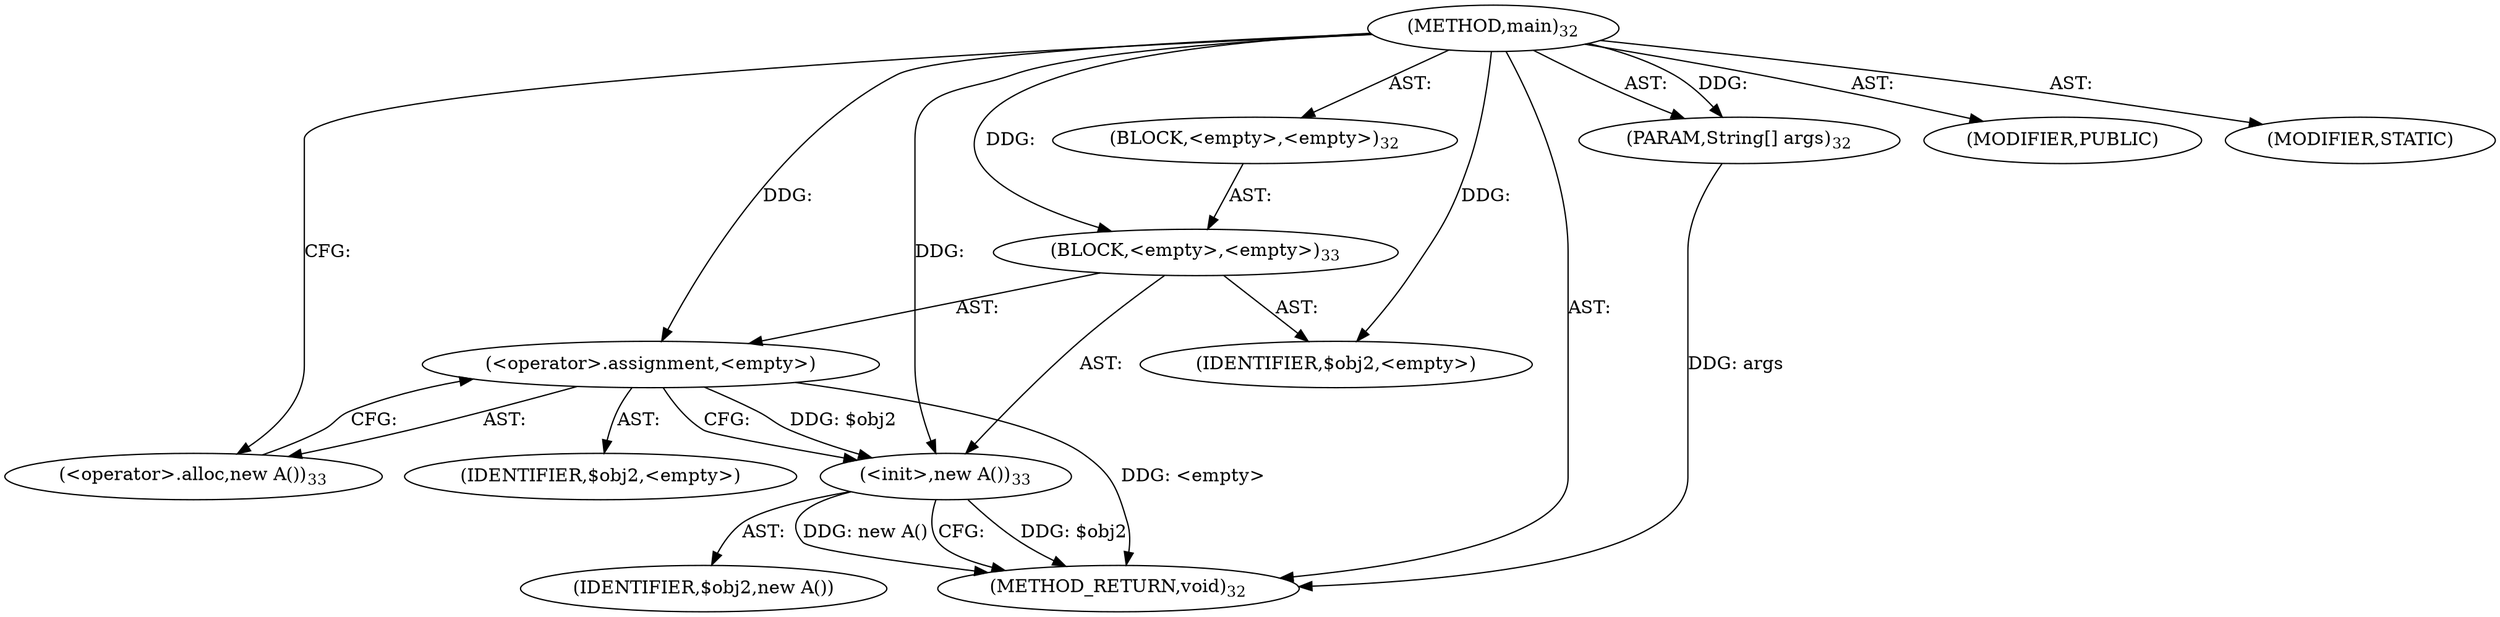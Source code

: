 digraph "main" {  
"127" [label = <(METHOD,main)<SUB>32</SUB>> ]
"128" [label = <(PARAM,String[] args)<SUB>32</SUB>> ]
"129" [label = <(BLOCK,&lt;empty&gt;,&lt;empty&gt;)<SUB>32</SUB>> ]
"130" [label = <(BLOCK,&lt;empty&gt;,&lt;empty&gt;)<SUB>33</SUB>> ]
"131" [label = <(&lt;operator&gt;.assignment,&lt;empty&gt;)> ]
"132" [label = <(IDENTIFIER,$obj2,&lt;empty&gt;)> ]
"133" [label = <(&lt;operator&gt;.alloc,new A())<SUB>33</SUB>> ]
"134" [label = <(&lt;init&gt;,new A())<SUB>33</SUB>> ]
"135" [label = <(IDENTIFIER,$obj2,new A())> ]
"136" [label = <(IDENTIFIER,$obj2,&lt;empty&gt;)> ]
"137" [label = <(MODIFIER,PUBLIC)> ]
"138" [label = <(MODIFIER,STATIC)> ]
"139" [label = <(METHOD_RETURN,void)<SUB>32</SUB>> ]
  "127" -> "128"  [ label = "AST: "] 
  "127" -> "129"  [ label = "AST: "] 
  "127" -> "137"  [ label = "AST: "] 
  "127" -> "138"  [ label = "AST: "] 
  "127" -> "139"  [ label = "AST: "] 
  "129" -> "130"  [ label = "AST: "] 
  "130" -> "131"  [ label = "AST: "] 
  "130" -> "134"  [ label = "AST: "] 
  "130" -> "136"  [ label = "AST: "] 
  "131" -> "132"  [ label = "AST: "] 
  "131" -> "133"  [ label = "AST: "] 
  "134" -> "135"  [ label = "AST: "] 
  "131" -> "134"  [ label = "CFG: "] 
  "134" -> "139"  [ label = "CFG: "] 
  "133" -> "131"  [ label = "CFG: "] 
  "127" -> "133"  [ label = "CFG: "] 
  "128" -> "139"  [ label = "DDG: args"] 
  "131" -> "139"  [ label = "DDG: &lt;empty&gt;"] 
  "134" -> "139"  [ label = "DDG: $obj2"] 
  "134" -> "139"  [ label = "DDG: new A()"] 
  "127" -> "128"  [ label = "DDG: "] 
  "127" -> "130"  [ label = "DDG: "] 
  "127" -> "131"  [ label = "DDG: "] 
  "127" -> "136"  [ label = "DDG: "] 
  "131" -> "134"  [ label = "DDG: $obj2"] 
  "127" -> "134"  [ label = "DDG: "] 
}
